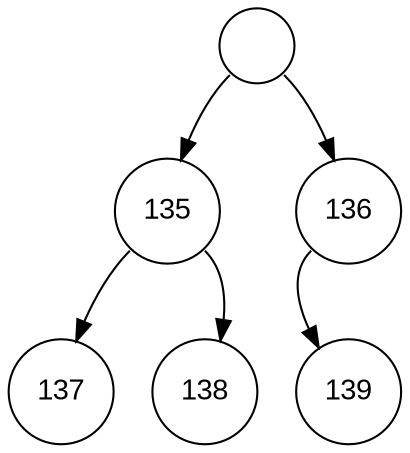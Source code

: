 digraph POT_test {
node [fontname="Arial", shape="circle", width=0.5];
32 [label = " "]
32:sw -> 135
32:se -> 136
135 [label = "135"]
135:sw -> 137
135:se -> 138
137 [label = "137"]
138 [label = "138"]
136 [label = "136"]
136:sw -> 139
139 [label = "139"]
}
